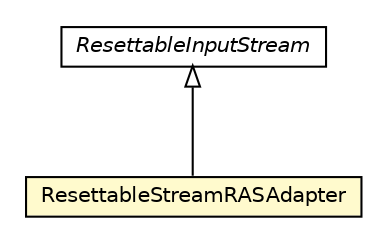 #!/usr/local/bin/dot
#
# Class diagram 
# Generated by UMLGraph version 5.1 (http://www.umlgraph.org/)
#

digraph G {
	edge [fontname="Helvetica",fontsize=10,labelfontname="Helvetica",labelfontsize=10];
	node [fontname="Helvetica",fontsize=10,shape=plaintext];
	nodesep=0.25;
	ranksep=0.5;
	// com.gc.iotools.fmt.ResettableStreamRASAdapter
	c933 [label=<<table title="com.gc.iotools.fmt.ResettableStreamRASAdapter" border="0" cellborder="1" cellspacing="0" cellpadding="2" port="p" bgcolor="lemonChiffon" href="./ResettableStreamRASAdapter.html">
		<tr><td><table border="0" cellspacing="0" cellpadding="1">
<tr><td align="center" balign="center"> ResettableStreamRASAdapter </td></tr>
		</table></td></tr>
		</table>>, fontname="Helvetica", fontcolor="black", fontsize=10.0];
	// com.gc.iotools.fmt.base.ResettableInputStream
	c943 [label=<<table title="com.gc.iotools.fmt.base.ResettableInputStream" border="0" cellborder="1" cellspacing="0" cellpadding="2" port="p" href="./base/ResettableInputStream.html">
		<tr><td><table border="0" cellspacing="0" cellpadding="1">
<tr><td align="center" balign="center"><font face="Helvetica-Oblique"> ResettableInputStream </font></td></tr>
		</table></td></tr>
		</table>>, fontname="Helvetica", fontcolor="black", fontsize=10.0];
	//com.gc.iotools.fmt.ResettableStreamRASAdapter extends com.gc.iotools.fmt.base.ResettableInputStream
	c943:p -> c933:p [dir=back,arrowtail=empty];
}

